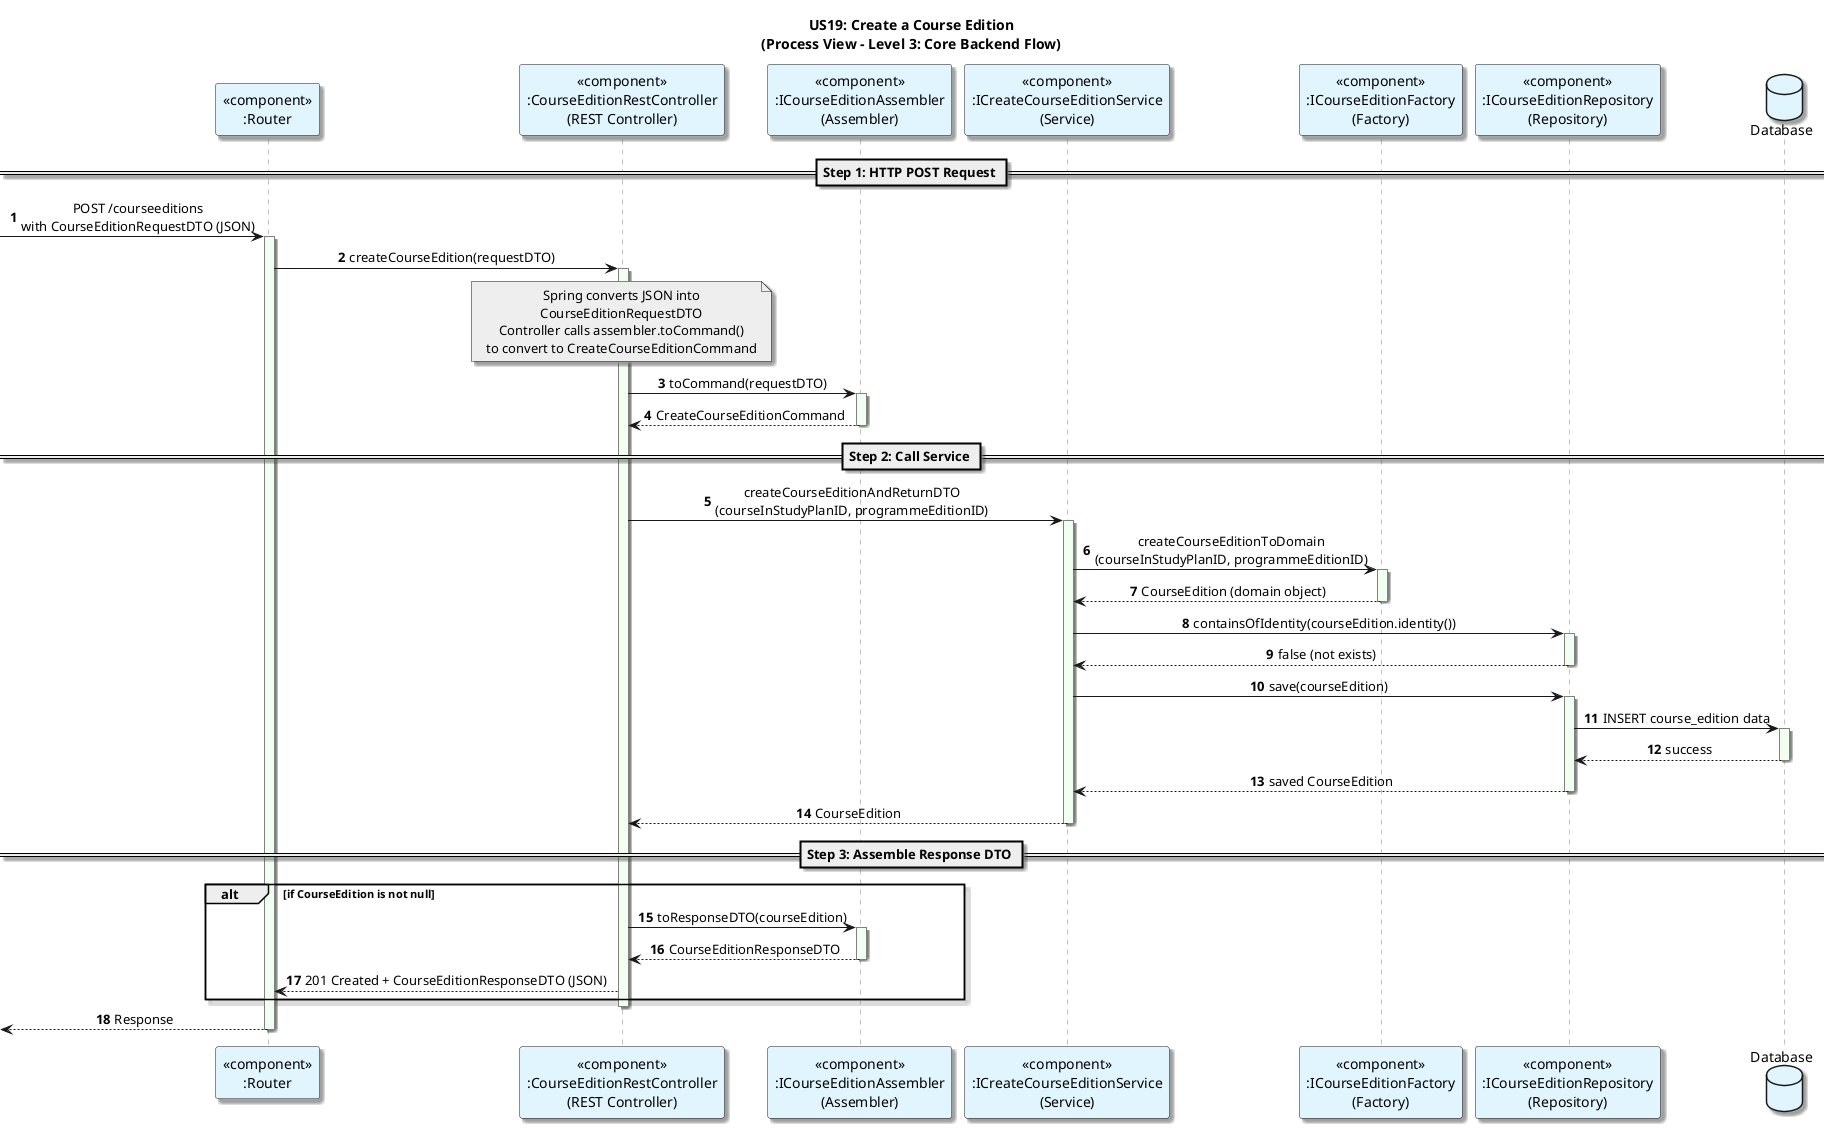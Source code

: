 @startuml
title US19: Create a Course Edition\n(Process View - Level 3: Core Backend Flow)

autonumber

skinparam {
  ActivityPadding 2
  ActivityMargin 2
  BoxPadding 2
}
skinparam sequence {
    LifeLineBorderColor Grey
    LifeLineBackgroundColor HoneyDew
}
skinparam defaultTextAlignment center
skinparam shadowing true

participant "<<component>>\n:Router" as Router #E1F5FE
participant "<<component>>\n:CourseEditionRestController\n(REST Controller)" as Controller #E1F5FE
participant "<<component>>\n:ICourseEditionAssembler\n(Assembler)" as Assembler #E1F5FE
participant "<<component>>\n:ICreateCourseEditionService\n(Service)" as Service #E1F5FE
participant "<<component>>\n:ICourseEditionFactory\n(Factory)" as Factory #E1F5FE
participant "<<component>>\n:ICourseEditionRepository\n(Repository)" as Repository #E1F5FE
database "Database" as DB #E1F5FE

== Step 1: HTTP POST Request ==

-> Router: POST /courseeditions\nwith CourseEditionRequestDTO (JSON)
activate Router

Router -> Controller: createCourseEdition(requestDTO)
activate Controller

note over Controller #EEEEEE
Spring converts JSON into
CourseEditionRequestDTO
Controller calls assembler.toCommand()
to convert to CreateCourseEditionCommand
end note

Controller -> Assembler: toCommand(requestDTO)
activate Assembler
Assembler --> Controller: CreateCourseEditionCommand
deactivate Assembler


== Step 2: Call Service ==

Controller -> Service: createCourseEditionAndReturnDTO\n(courseInStudyPlanID, programmeEditionID)
activate Service


Service -> Factory: createCourseEditionToDomain\n(courseInStudyPlanID, programmeEditionID)
activate Factory

Factory --> Service: CourseEdition (domain object)
deactivate Factory

Service -> Repository: containsOfIdentity(courseEdition.identity())
activate Repository
Repository --> Service: false (not exists)
deactivate Repository

Service -> Repository: save(courseEdition)
activate Repository

Repository -> DB: INSERT course_edition data
activate DB
DB --> Repository: success
deactivate DB

Repository --> Service: saved CourseEdition
deactivate Repository

Service --> Controller: CourseEdition
deactivate Service

== Step 3: Assemble Response DTO ==

alt if CourseEdition is not null
    Controller -> Assembler: toResponseDTO(courseEdition)
    activate Assembler
    Assembler --> Controller: CourseEditionResponseDTO
    deactivate Assembler

    Controller --> Router: 201 Created + CourseEditionResponseDTO (JSON)

end

deactivate Controller

<-- Router: Response
deactivate Router

@enduml
